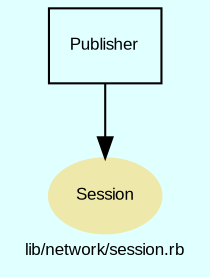 digraph TopLevel {
    compound = true
    bgcolor = lightcyan1
    fontname = Arial
    fontsize = 8
    label = "lib/network/session.rb"
    node [
        fontname = Arial,
        fontsize = 8,
        color = black
    ]

    Session [
        fontcolor = black,
        URL = "classes/Session.html",
        shape = ellipse,
        color = palegoldenrod,
        style = filled,
        label = "Session"
    ]

    Publisher [
        URL = "classes/Publisher.html",
        shape = box,
        label = "Publisher"
    ]

    Publisher -> Session [

    ]

}

